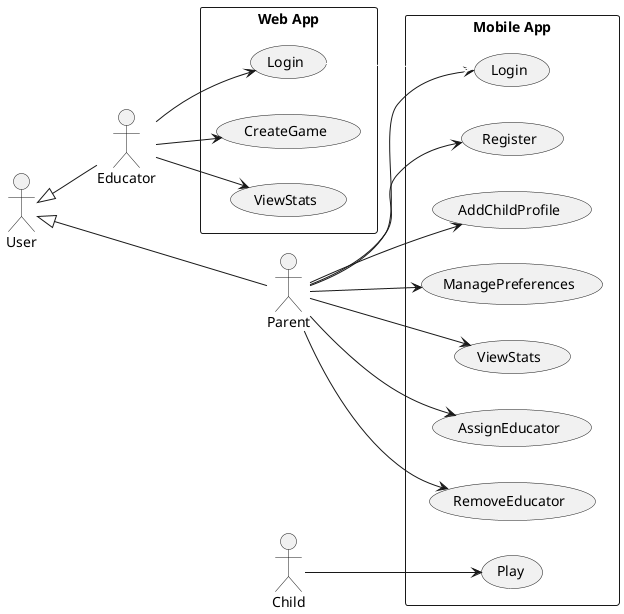 @startuml
left to right direction
actor User
actor Educator
actor Parent
actor Child

User <|-- Educator
User <|-- Parent

rectangle "Web App" as Web {
  (Login) as LoginWeb
  (CreateGame)
  (ViewStats) as ViewStatsWeb
}

rectangle "Mobile App" as Mobile {
  (Register)
  (Login) as LoginMobile
  (AddChildProfile)
  (ManagePreferences)
  (ViewStats) as ViewStatsMobile
  (AssignEducator)
  (RemoveEducator)
  (Play)
}

Parent --> Register
Parent -up-> LoginMobile
Parent --> AddChildProfile
Parent --> ManagePreferences
Parent --> ViewStatsMobile
Parent --> AssignEducator
Parent --> RemoveEducator

Child --> Play


Educator --> LoginWeb
Educator --> (CreateGame)
Educator --> ViewStatsWeb



' Place Mobile App below Web App by linking a use case downward
LoginWeb -down-> LoginMobile #white

@enduml
